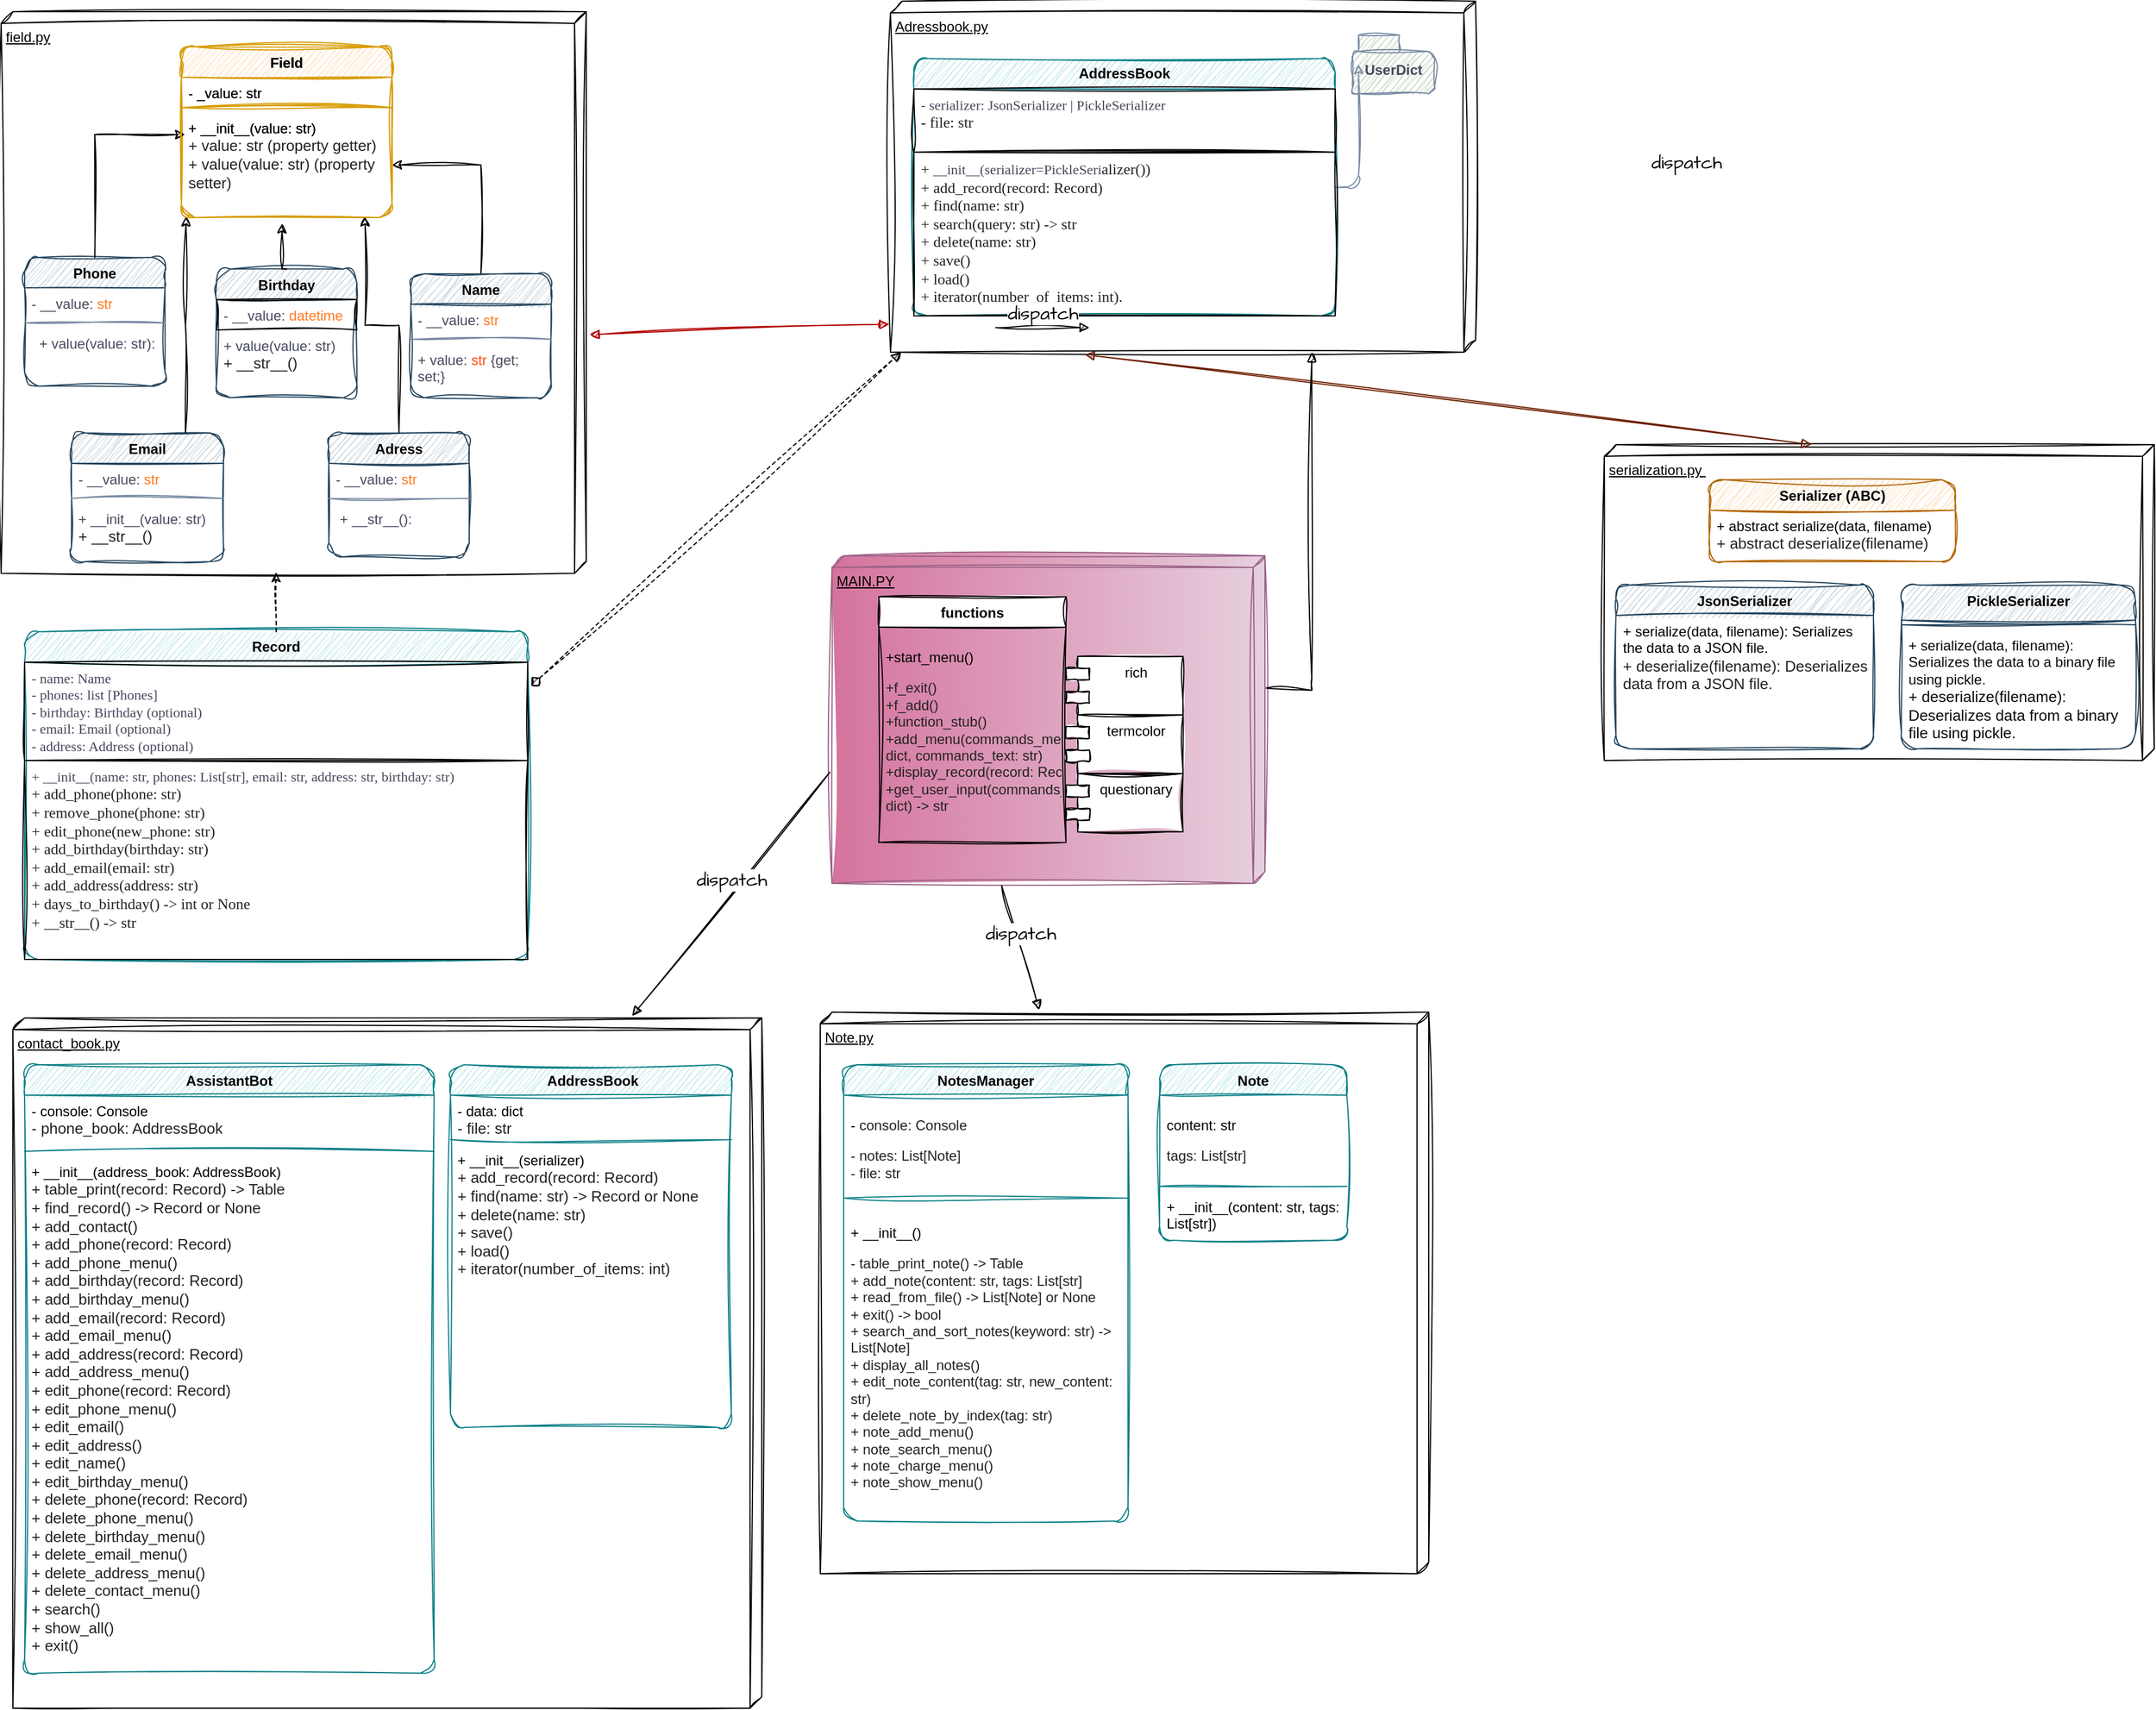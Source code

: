<mxfile version="22.1.18" type="github">
  <diagram name="ページ1" id="56sixpd-Q7-I2ywJQ_Ff">
    <mxGraphModel dx="1434" dy="1959" grid="1" gridSize="10" guides="1" tooltips="1" connect="1" arrows="1" fold="1" page="1" pageScale="1" pageWidth="827" pageHeight="1169" math="0" shadow="0">
      <root>
        <mxCell id="0" />
        <mxCell id="1" parent="0" />
        <mxCell id="CZ0X2uUKR-2sS1H53aNZ-123" value="Note.py" style="verticalAlign=top;align=left;spacingTop=8;spacingLeft=2;spacingRight=12;shape=cube;size=10;direction=south;fontStyle=4;html=1;whiteSpace=wrap;sketch=1;curveFitting=1;jiggle=2;" vertex="1" parent="1">
          <mxGeometry x="730" y="-305" width="520" height="480" as="geometry" />
        </mxCell>
        <mxCell id="CZ0X2uUKR-2sS1H53aNZ-106" value="contact_book.py" style="verticalAlign=top;align=left;spacingTop=8;spacingLeft=2;spacingRight=12;shape=cube;size=10;direction=south;fontStyle=4;html=1;whiteSpace=wrap;sketch=1;curveFitting=1;jiggle=2;" vertex="1" parent="1">
          <mxGeometry x="40" y="-300" width="640" height="590" as="geometry" />
        </mxCell>
        <mxCell id="CZ0X2uUKR-2sS1H53aNZ-79" value="serialization.py&amp;nbsp;" style="verticalAlign=top;align=left;spacingTop=8;spacingLeft=2;spacingRight=12;shape=cube;size=10;direction=south;fontStyle=4;html=1;whiteSpace=wrap;sketch=1;curveFitting=1;jiggle=2;" vertex="1" parent="1">
          <mxGeometry x="1400" y="-790" width="470" height="270" as="geometry" />
        </mxCell>
        <mxCell id="CZ0X2uUKR-2sS1H53aNZ-51" value="field.py" style="verticalAlign=top;align=left;spacingTop=8;spacingLeft=2;spacingRight=12;shape=cube;size=10;direction=south;fontStyle=4;html=1;whiteSpace=wrap;sketch=1;curveFitting=1;jiggle=2;" vertex="1" parent="1">
          <mxGeometry x="30" y="-1160" width="500" height="480" as="geometry" />
        </mxCell>
        <mxCell id="CZ0X2uUKR-2sS1H53aNZ-50" value="Adressbook.py" style="verticalAlign=top;align=left;spacingTop=8;spacingLeft=2;spacingRight=12;shape=cube;size=10;direction=south;fontStyle=4;html=1;whiteSpace=wrap;sketch=1;curveFitting=1;jiggle=2;" vertex="1" parent="1">
          <mxGeometry x="790" y="-1169" width="500" height="300" as="geometry" />
        </mxCell>
        <mxCell id="CZ0X2uUKR-2sS1H53aNZ-56" style="edgeStyle=orthogonalEdgeStyle;rounded=0;orthogonalLoop=1;jettySize=auto;html=1;entryX=1;entryY=0.5;entryDx=0;entryDy=0;sketch=1;curveFitting=1;jiggle=2;" edge="1" parent="1" source="fRxtUmQrO1Woh4yGc04h-2" target="CZ0X2uUKR-2sS1H53aNZ-25">
          <mxGeometry relative="1" as="geometry" />
        </mxCell>
        <mxCell id="fRxtUmQrO1Woh4yGc04h-2" value="Name" style="swimlane;fontStyle=1;align=center;verticalAlign=top;childLayout=stackLayout;horizontal=1;startSize=26;horizontalStack=0;resizeParent=1;resizeParentMax=0;resizeLast=0;collapsible=1;marginBottom=0;whiteSpace=wrap;html=1;labelBackgroundColor=none;fillColor=#bac8d3;strokeColor=#23445d;rounded=1;sketch=1;curveFitting=1;jiggle=2;" parent="1" vertex="1">
          <mxGeometry x="380" y="-936" width="120" height="106" as="geometry" />
        </mxCell>
        <mxCell id="fRxtUmQrO1Woh4yGc04h-3" value="- __value:&amp;nbsp;&lt;font style=&quot;border-color: var(--border-color);&quot; color=&quot;#ff7a21&quot;&gt;str&lt;/font&gt;" style="text;strokeColor=none;fillColor=none;align=left;verticalAlign=top;spacingLeft=4;spacingRight=4;overflow=hidden;rotatable=0;points=[[0,0.5],[1,0.5]];portConstraint=eastwest;whiteSpace=wrap;html=1;labelBackgroundColor=none;fontColor=#46495D;rounded=1;sketch=1;curveFitting=1;jiggle=2;" parent="fRxtUmQrO1Woh4yGc04h-2" vertex="1">
          <mxGeometry y="26" width="120" height="26" as="geometry" />
        </mxCell>
        <mxCell id="fRxtUmQrO1Woh4yGc04h-4" value="" style="line;strokeWidth=1;fillColor=none;align=left;verticalAlign=middle;spacingTop=-1;spacingLeft=3;spacingRight=3;rotatable=0;labelPosition=right;points=[];portConstraint=eastwest;strokeColor=#788AA3;labelBackgroundColor=none;fontColor=#46495D;rounded=1;sketch=1;curveFitting=1;jiggle=2;" parent="fRxtUmQrO1Woh4yGc04h-2" vertex="1">
          <mxGeometry y="52" width="120" height="8" as="geometry" />
        </mxCell>
        <mxCell id="fRxtUmQrO1Woh4yGc04h-5" value="+ value:&amp;nbsp;&lt;font style=&quot;border-color: var(--border-color);&quot; color=&quot;#ff4d0d&quot;&gt;str&lt;/font&gt;&amp;nbsp;{get; set;}" style="text;strokeColor=none;fillColor=none;align=left;verticalAlign=top;spacingLeft=4;spacingRight=4;overflow=hidden;rotatable=0;points=[[0,0.5],[1,0.5]];portConstraint=eastwest;whiteSpace=wrap;html=1;labelBackgroundColor=none;fontColor=#46495D;rounded=1;sketch=1;curveFitting=1;jiggle=2;" parent="fRxtUmQrO1Woh4yGc04h-2" vertex="1">
          <mxGeometry y="60" width="120" height="46" as="geometry" />
        </mxCell>
        <mxCell id="fRxtUmQrO1Woh4yGc04h-6" value="Adress" style="swimlane;fontStyle=1;align=center;verticalAlign=top;childLayout=stackLayout;horizontal=1;startSize=26;horizontalStack=0;resizeParent=1;resizeParentMax=0;resizeLast=0;collapsible=1;marginBottom=0;whiteSpace=wrap;html=1;labelBackgroundColor=none;fillColor=#bac8d3;strokeColor=#23445d;rounded=1;sketch=1;curveFitting=1;jiggle=2;" parent="1" vertex="1">
          <mxGeometry x="310" y="-800" width="120" height="106" as="geometry" />
        </mxCell>
        <mxCell id="fRxtUmQrO1Woh4yGc04h-7" value="- __value:&amp;nbsp;&lt;font style=&quot;border-color: var(--border-color);&quot; color=&quot;#ff7a21&quot;&gt;str&lt;/font&gt;" style="text;strokeColor=none;fillColor=none;align=left;verticalAlign=top;spacingLeft=4;spacingRight=4;overflow=hidden;rotatable=0;points=[[0,0.5],[1,0.5]];portConstraint=eastwest;whiteSpace=wrap;html=1;labelBackgroundColor=none;fontColor=#46495D;rounded=1;sketch=1;curveFitting=1;jiggle=2;" parent="fRxtUmQrO1Woh4yGc04h-6" vertex="1">
          <mxGeometry y="26" width="120" height="26" as="geometry" />
        </mxCell>
        <mxCell id="fRxtUmQrO1Woh4yGc04h-8" value="" style="line;strokeWidth=1;fillColor=none;align=left;verticalAlign=middle;spacingTop=-1;spacingLeft=3;spacingRight=3;rotatable=0;labelPosition=right;points=[];portConstraint=eastwest;strokeColor=#788AA3;labelBackgroundColor=none;fontColor=#46495D;rounded=1;sketch=1;curveFitting=1;jiggle=2;" parent="fRxtUmQrO1Woh4yGc04h-6" vertex="1">
          <mxGeometry y="52" width="120" height="8" as="geometry" />
        </mxCell>
        <mxCell id="fRxtUmQrO1Woh4yGc04h-9" value="&amp;nbsp;+ __str__():" style="text;strokeColor=none;fillColor=none;align=left;verticalAlign=top;spacingLeft=4;spacingRight=4;overflow=hidden;rotatable=0;points=[[0,0.5],[1,0.5]];portConstraint=eastwest;whiteSpace=wrap;html=1;labelBackgroundColor=none;fontColor=#46495D;rounded=1;sketch=1;curveFitting=1;jiggle=2;" parent="fRxtUmQrO1Woh4yGc04h-6" vertex="1">
          <mxGeometry y="60" width="120" height="46" as="geometry" />
        </mxCell>
        <mxCell id="fRxtUmQrO1Woh4yGc04h-11" value="Email" style="swimlane;fontStyle=1;align=center;verticalAlign=top;childLayout=stackLayout;horizontal=1;startSize=26;horizontalStack=0;resizeParent=1;resizeParentMax=0;resizeLast=0;collapsible=1;marginBottom=0;whiteSpace=wrap;html=1;labelBackgroundColor=none;fillColor=#bac8d3;strokeColor=#23445d;rounded=1;sketch=1;curveFitting=1;jiggle=2;" parent="1" vertex="1">
          <mxGeometry x="90" y="-800" width="130" height="110" as="geometry" />
        </mxCell>
        <mxCell id="fRxtUmQrO1Woh4yGc04h-12" value="- __value:&amp;nbsp;&lt;font style=&quot;border-color: var(--border-color);&quot; color=&quot;#ff7a21&quot;&gt;str&lt;/font&gt;" style="text;strokeColor=none;fillColor=none;align=left;verticalAlign=top;spacingLeft=4;spacingRight=4;overflow=hidden;rotatable=0;points=[[0,0.5],[1,0.5]];portConstraint=eastwest;whiteSpace=wrap;html=1;labelBackgroundColor=none;fontColor=#46495D;rounded=1;sketch=1;curveFitting=1;jiggle=2;" parent="fRxtUmQrO1Woh4yGc04h-11" vertex="1">
          <mxGeometry y="26" width="130" height="26" as="geometry" />
        </mxCell>
        <mxCell id="fRxtUmQrO1Woh4yGc04h-13" value="" style="line;strokeWidth=1;fillColor=none;align=left;verticalAlign=middle;spacingTop=-1;spacingLeft=3;spacingRight=3;rotatable=0;labelPosition=right;points=[];portConstraint=eastwest;strokeColor=#788AA3;labelBackgroundColor=none;fontColor=#46495D;rounded=1;sketch=1;curveFitting=1;jiggle=2;" parent="fRxtUmQrO1Woh4yGc04h-11" vertex="1">
          <mxGeometry y="52" width="130" height="8" as="geometry" />
        </mxCell>
        <mxCell id="fRxtUmQrO1Woh4yGc04h-14" value="+ __init__(value: str)&lt;br style=&quot;color: rgb(34, 34, 34); font-family: Arial, Helvetica, sans-serif; font-size: small;&quot;&gt;&lt;span style=&quot;color: rgb(34, 34, 34); font-family: Arial, Helvetica, sans-serif; font-size: small; background-color: rgb(255, 255, 255);&quot;&gt;+ __str__()&lt;/span&gt;" style="text;strokeColor=none;fillColor=none;align=left;verticalAlign=top;spacingLeft=4;spacingRight=4;overflow=hidden;rotatable=0;points=[[0,0.5],[1,0.5]];portConstraint=eastwest;whiteSpace=wrap;html=1;shadow=1;labelBackgroundColor=none;fontColor=#46495D;rounded=1;sketch=1;curveFitting=1;jiggle=2;" parent="fRxtUmQrO1Woh4yGc04h-11" vertex="1">
          <mxGeometry y="60" width="130" height="50" as="geometry" />
        </mxCell>
        <mxCell id="fRxtUmQrO1Woh4yGc04h-16" value="Phone" style="swimlane;fontStyle=1;align=center;verticalAlign=top;childLayout=stackLayout;horizontal=1;startSize=26;horizontalStack=0;resizeParent=1;resizeParentMax=0;resizeLast=0;collapsible=1;marginBottom=0;whiteSpace=wrap;html=1;labelBackgroundColor=none;fillColor=#bac8d3;strokeColor=#23445d;rounded=1;sketch=1;curveFitting=1;jiggle=2;" parent="1" vertex="1">
          <mxGeometry x="50" y="-950" width="120" height="110" as="geometry" />
        </mxCell>
        <mxCell id="fRxtUmQrO1Woh4yGc04h-17" value="- __value:&amp;nbsp;&lt;font style=&quot;border-color: var(--border-color);&quot; color=&quot;#ff7a21&quot;&gt;str&lt;/font&gt;" style="text;strokeColor=none;fillColor=none;align=left;verticalAlign=top;spacingLeft=4;spacingRight=4;overflow=hidden;rotatable=0;points=[[0,0.5],[1,0.5]];portConstraint=eastwest;whiteSpace=wrap;html=1;labelBackgroundColor=none;fontColor=#46495D;rounded=1;sketch=1;curveFitting=1;jiggle=2;" parent="fRxtUmQrO1Woh4yGc04h-16" vertex="1">
          <mxGeometry y="26" width="120" height="26" as="geometry" />
        </mxCell>
        <mxCell id="fRxtUmQrO1Woh4yGc04h-18" value="" style="line;strokeWidth=1;fillColor=none;align=left;verticalAlign=middle;spacingTop=-1;spacingLeft=3;spacingRight=3;rotatable=0;labelPosition=right;points=[];portConstraint=eastwest;strokeColor=#788AA3;labelBackgroundColor=none;fontColor=#46495D;rounded=1;sketch=1;curveFitting=1;jiggle=2;" parent="fRxtUmQrO1Woh4yGc04h-16" vertex="1">
          <mxGeometry y="52" width="120" height="8" as="geometry" />
        </mxCell>
        <mxCell id="fRxtUmQrO1Woh4yGc04h-19" value="&amp;nbsp; + value(value: str):" style="text;strokeColor=none;fillColor=none;align=left;verticalAlign=top;spacingLeft=4;spacingRight=4;overflow=hidden;rotatable=0;points=[[0,0.5],[1,0.5]];portConstraint=eastwest;whiteSpace=wrap;html=1;labelBackgroundColor=none;fontColor=#46495D;rounded=1;sketch=1;curveFitting=1;jiggle=2;" parent="fRxtUmQrO1Woh4yGc04h-16" vertex="1">
          <mxGeometry y="60" width="120" height="50" as="geometry" />
        </mxCell>
        <mxCell id="fRxtUmQrO1Woh4yGc04h-20" value="Birthday" style="swimlane;fontStyle=1;align=center;verticalAlign=top;childLayout=stackLayout;horizontal=1;startSize=26;horizontalStack=0;resizeParent=1;resizeParentMax=0;resizeLast=0;collapsible=1;marginBottom=0;whiteSpace=wrap;html=1;labelBackgroundColor=none;fillColor=#bac8d3;strokeColor=#23445d;rounded=1;sketch=1;curveFitting=1;jiggle=2;" parent="1" vertex="1">
          <mxGeometry x="214" y="-940" width="120" height="110" as="geometry" />
        </mxCell>
        <mxCell id="fRxtUmQrO1Woh4yGc04h-21" value="- __value: &lt;font color=&quot;#ff7a21&quot;&gt;datetime&lt;/font&gt;" style="text;strokeColor=default;fillColor=none;align=left;verticalAlign=top;spacingLeft=4;spacingRight=4;overflow=hidden;rotatable=0;points=[[0,0.5],[1,0.5]];portConstraint=eastwest;whiteSpace=wrap;html=1;labelBackgroundColor=none;fontColor=#46495D;rounded=0;sketch=1;curveFitting=1;jiggle=2;" parent="fRxtUmQrO1Woh4yGc04h-20" vertex="1">
          <mxGeometry y="26" width="120" height="26" as="geometry" />
        </mxCell>
        <mxCell id="fRxtUmQrO1Woh4yGc04h-22" value="+ value(value: str)&lt;div style=&quot;color: rgb(34, 34, 34); font-family: Arial, Helvetica, sans-serif; font-size: small;&quot;&gt;+ __str__()&lt;/div&gt;" style="text;strokeColor=none;fillColor=none;align=left;verticalAlign=top;spacingLeft=4;spacingRight=4;overflow=hidden;rotatable=0;points=[[0,0.5],[1,0.5]];portConstraint=eastwest;whiteSpace=wrap;html=1;labelBackgroundColor=none;fontColor=#46495D;rounded=1;sketch=1;curveFitting=1;jiggle=2;" parent="fRxtUmQrO1Woh4yGc04h-20" vertex="1">
          <mxGeometry y="52" width="120" height="58" as="geometry" />
        </mxCell>
        <mxCell id="fRxtUmQrO1Woh4yGc04h-30" value="Record" style="swimlane;fontStyle=1;childLayout=stackLayout;horizontal=1;startSize=26;fillColor=#b0e3e6;horizontalStack=0;resizeParent=1;resizeParentMax=0;resizeLast=0;collapsible=1;marginBottom=0;whiteSpace=wrap;html=1;rounded=1;strokeColor=#0e8088;sketch=1;curveFitting=1;jiggle=2;" parent="1" vertex="1">
          <mxGeometry x="50" y="-630" width="430" height="280" as="geometry">
            <mxRectangle x="280" y="-770" width="80" height="30" as="alternateBounds" />
          </mxGeometry>
        </mxCell>
        <mxCell id="fRxtUmQrO1Woh4yGc04h-31" value="&lt;font face=&quot;Times New Roman&quot;&gt;- name: Name&lt;br&gt;- phones: list [Phones]&lt;br&gt;-&amp;nbsp;birthday: Birthday (optional)&lt;br&gt;-&amp;nbsp;email: Email (optional)&lt;br&gt;-&amp;nbsp;address: Address (optional)&lt;/font&gt;" style="text;strokeColor=default;fillColor=none;align=left;verticalAlign=top;spacingLeft=4;spacingRight=4;overflow=hidden;rotatable=0;points=[[0,0.5],[1,0.5]];portConstraint=eastwest;whiteSpace=wrap;html=1;fontColor=#46495D;sketch=1;curveFitting=1;jiggle=2;" parent="fRxtUmQrO1Woh4yGc04h-30" vertex="1">
          <mxGeometry y="26" width="430" height="84" as="geometry" />
        </mxCell>
        <mxCell id="fRxtUmQrO1Woh4yGc04h-32" value="&lt;div&gt;&lt;font face=&quot;Times New Roman&quot;&gt;+ __init__(name: str, phones: List[str], email: str, address: str, birthday: str)&lt;br style=&quot;color: rgb(34, 34, 34); font-size: small; background-color: rgb(255, 255, 255);&quot;&gt;&lt;span style=&quot;color: rgb(34, 34, 34); font-size: small; background-color: rgb(255, 255, 255);&quot;&gt;+ add_phone(phone: str)&lt;/span&gt;&lt;br style=&quot;color: rgb(34, 34, 34); font-size: small; background-color: rgb(255, 255, 255);&quot;&gt;&lt;span style=&quot;color: rgb(34, 34, 34); font-size: small; background-color: rgb(255, 255, 255);&quot;&gt;+ remove_phone(phone: str)&lt;/span&gt;&lt;br style=&quot;color: rgb(34, 34, 34); font-size: small; background-color: rgb(255, 255, 255);&quot;&gt;&lt;span style=&quot;color: rgb(34, 34, 34); font-size: small; background-color: rgb(255, 255, 255);&quot;&gt;+ edit_phone(new_phone: str)&lt;/span&gt;&lt;br style=&quot;color: rgb(34, 34, 34); font-size: small; background-color: rgb(255, 255, 255);&quot;&gt;&lt;span style=&quot;color: rgb(34, 34, 34); font-size: small; background-color: rgb(255, 255, 255);&quot;&gt;+ add_birthday(birthday: str)&lt;/span&gt;&lt;br style=&quot;color: rgb(34, 34, 34); font-size: small; background-color: rgb(255, 255, 255);&quot;&gt;&lt;span style=&quot;color: rgb(34, 34, 34); font-size: small; background-color: rgb(255, 255, 255);&quot;&gt;+ add_email(email: str)&lt;/span&gt;&lt;br style=&quot;color: rgb(34, 34, 34); font-size: small; background-color: rgb(255, 255, 255);&quot;&gt;&lt;span style=&quot;color: rgb(34, 34, 34); font-size: small; background-color: rgb(255, 255, 255);&quot;&gt;+ add_address(address: str)&lt;/span&gt;&lt;br style=&quot;color: rgb(34, 34, 34); font-size: small; background-color: rgb(255, 255, 255);&quot;&gt;&lt;span style=&quot;color: rgb(34, 34, 34); font-size: small; background-color: rgb(255, 255, 255);&quot;&gt;+ days_to_birthday() -&amp;gt; int or None&lt;/span&gt;&lt;br style=&quot;color: rgb(34, 34, 34); font-size: small; background-color: rgb(255, 255, 255);&quot;&gt;&lt;span style=&quot;color: rgb(34, 34, 34); font-size: small; background-color: rgb(255, 255, 255);&quot;&gt;+ __str__() -&amp;gt; str&lt;/span&gt;&lt;br&gt;&lt;/font&gt;&lt;/div&gt;&lt;div&gt;&lt;br&gt;&lt;/div&gt;" style="text;strokeColor=default;fillColor=none;align=left;verticalAlign=top;spacingLeft=4;spacingRight=4;overflow=hidden;rotatable=0;points=[[0,0.5],[1,0.5]];portConstraint=eastwest;whiteSpace=wrap;html=1;fontColor=#46495D;sketch=1;curveFitting=1;jiggle=2;" parent="fRxtUmQrO1Woh4yGc04h-30" vertex="1">
          <mxGeometry y="110" width="430" height="170" as="geometry" />
        </mxCell>
        <mxCell id="fRxtUmQrO1Woh4yGc04h-38" style="edgeStyle=orthogonalEdgeStyle;rounded=1;orthogonalLoop=1;jettySize=auto;html=1;strokeColor=#788AA3;fontColor=#46495D;fillColor=#B2C9AB;sketch=1;curveFitting=1;jiggle=2;" parent="1" source="fRxtUmQrO1Woh4yGc04h-39" target="fRxtUmQrO1Woh4yGc04h-42" edge="1">
          <mxGeometry relative="1" as="geometry" />
        </mxCell>
        <mxCell id="fRxtUmQrO1Woh4yGc04h-39" value="AddressBook" style="swimlane;fontStyle=1;childLayout=stackLayout;horizontal=1;startSize=26;fillColor=#b0e3e6;horizontalStack=0;resizeParent=1;resizeParentMax=0;resizeLast=0;collapsible=1;marginBottom=0;whiteSpace=wrap;html=1;rounded=1;strokeColor=#0e8088;sketch=1;curveFitting=1;jiggle=2;" parent="1" vertex="1">
          <mxGeometry x="810" y="-1120" width="360" height="220" as="geometry" />
        </mxCell>
        <mxCell id="fRxtUmQrO1Woh4yGc04h-40" value="&lt;font face=&quot;Times New Roman&quot;&gt;- serializer: JsonSerializer | PickleSerializer&lt;br style=&quot;color: rgb(34, 34, 34); font-size: small; background-color: rgb(255, 255, 255);&quot;&gt;&lt;span style=&quot;color: rgb(34, 34, 34); font-size: small; background-color: rgb(255, 255, 255);&quot;&gt;- file: str&lt;/span&gt;&lt;/font&gt;" style="text;strokeColor=default;fillColor=none;align=left;verticalAlign=top;spacingLeft=4;spacingRight=4;overflow=hidden;rotatable=0;points=[[0,0.5],[1,0.5]];portConstraint=eastwest;whiteSpace=wrap;html=1;fontColor=#46495D;sketch=1;curveFitting=1;jiggle=2;" parent="fRxtUmQrO1Woh4yGc04h-39" vertex="1">
          <mxGeometry y="26" width="360" height="54" as="geometry" />
        </mxCell>
        <mxCell id="fRxtUmQrO1Woh4yGc04h-41" value="&lt;font face=&quot;Times New Roman&quot;&gt;&lt;span style=&quot;color: rgb(34, 34, 34); font-size: small; background-color: rgb(255, 255, 255);&quot;&gt;+&lt;/span&gt;&amp;nbsp;__init__(serializer=PickleSeri&lt;wbr style=&quot;color: rgb(34, 34, 34); font-size: small;&quot;&gt;&lt;span style=&quot;color: rgb(34, 34, 34); font-size: small; background-color: rgb(255, 255, 255);&quot;&gt;alizer())&lt;/span&gt;&lt;br style=&quot;color: rgb(34, 34, 34); font-size: small;&quot;&gt;&lt;span style=&quot;color: rgb(34, 34, 34); font-size: small; background-color: rgb(255, 255, 255);&quot;&gt;+ add_record(record: Record)&lt;/span&gt;&lt;br style=&quot;color: rgb(34, 34, 34); font-size: small;&quot;&gt;&lt;span style=&quot;color: rgb(34, 34, 34); font-size: small; background-color: rgb(255, 255, 255);&quot;&gt;+ find(name: str)&lt;/span&gt;&lt;br style=&quot;color: rgb(34, 34, 34); font-size: small;&quot;&gt;&lt;span style=&quot;color: rgb(34, 34, 34); font-size: small; background-color: rgb(255, 255, 255);&quot;&gt;+ search(query: str) -&amp;gt; str&lt;/span&gt;&lt;br style=&quot;color: rgb(34, 34, 34); font-size: small;&quot;&gt;&lt;span style=&quot;color: rgb(34, 34, 34); font-size: small; background-color: rgb(255, 255, 255);&quot;&gt;+ delete(name: str)&lt;/span&gt;&lt;br style=&quot;color: rgb(34, 34, 34); font-size: small;&quot;&gt;&lt;span style=&quot;color: rgb(34, 34, 34); font-size: small; background-color: rgb(255, 255, 255);&quot;&gt;+ save()&lt;/span&gt;&lt;br style=&quot;color: rgb(34, 34, 34); font-size: small;&quot;&gt;&lt;span style=&quot;color: rgb(34, 34, 34); font-size: small; background-color: rgb(255, 255, 255);&quot;&gt;+ load()&lt;/span&gt;&lt;br style=&quot;color: rgb(34, 34, 34); font-size: small;&quot;&gt;&lt;span style=&quot;color: rgb(34, 34, 34); font-size: small; background-color: rgb(255, 255, 255);&quot;&gt;+ iterator(number_of_items: int)&lt;/span&gt;&lt;span style=&quot;color: rgb(34, 34, 34); font-size: small; background-color: rgb(255, 255, 255);&quot;&gt;.&lt;/span&gt;&lt;/font&gt;" style="text;strokeColor=default;fillColor=none;align=left;verticalAlign=top;spacingLeft=4;spacingRight=4;overflow=hidden;rotatable=0;points=[[0,0.5],[1,0.5]];portConstraint=eastwest;whiteSpace=wrap;html=1;fontColor=#46495D;sketch=1;curveFitting=1;jiggle=2;" parent="fRxtUmQrO1Woh4yGc04h-39" vertex="1">
          <mxGeometry y="80" width="360" height="140" as="geometry" />
        </mxCell>
        <mxCell id="fRxtUmQrO1Woh4yGc04h-42" value="UserDict" style="shape=folder;fontStyle=1;spacingTop=10;tabWidth=40;tabHeight=14;tabPosition=left;html=1;whiteSpace=wrap;rounded=1;strokeColor=#788AA3;fontColor=#46495D;fillColor=#B2C9AB;sketch=1;curveFitting=1;jiggle=2;" parent="1" vertex="1">
          <mxGeometry x="1185" y="-1140" width="70" height="50" as="geometry" />
        </mxCell>
        <mxCell id="CZ0X2uUKR-2sS1H53aNZ-22" value="Field" style="swimlane;fontStyle=1;align=center;verticalAlign=top;childLayout=stackLayout;horizontal=1;startSize=26;horizontalStack=0;resizeParent=1;resizeParentMax=0;resizeLast=0;collapsible=1;marginBottom=0;whiteSpace=wrap;html=1;rounded=1;fillColor=#ffe6cc;strokeColor=#d79b00;sketch=1;curveFitting=1;jiggle=2;" vertex="1" parent="1">
          <mxGeometry x="184" y="-1130" width="180" height="146" as="geometry" />
        </mxCell>
        <mxCell id="CZ0X2uUKR-2sS1H53aNZ-23" value="- _value: str" style="text;strokeColor=none;fillColor=none;align=left;verticalAlign=top;spacingLeft=4;spacingRight=4;overflow=hidden;rotatable=0;points=[[0,0.5],[1,0.5]];portConstraint=eastwest;whiteSpace=wrap;html=1;sketch=1;curveFitting=1;jiggle=2;" vertex="1" parent="CZ0X2uUKR-2sS1H53aNZ-22">
          <mxGeometry y="26" width="180" height="22" as="geometry" />
        </mxCell>
        <mxCell id="CZ0X2uUKR-2sS1H53aNZ-24" value="" style="line;strokeWidth=1;fillColor=none;align=left;verticalAlign=middle;spacingTop=-1;spacingLeft=3;spacingRight=3;rotatable=0;labelPosition=right;points=[];portConstraint=eastwest;strokeColor=inherit;sketch=1;curveFitting=1;jiggle=2;" vertex="1" parent="CZ0X2uUKR-2sS1H53aNZ-22">
          <mxGeometry y="48" width="180" height="8" as="geometry" />
        </mxCell>
        <mxCell id="CZ0X2uUKR-2sS1H53aNZ-25" value="+ __init__(value: str)&lt;br style=&quot;color: rgb(34, 34, 34); font-family: Arial, Helvetica, sans-serif; font-size: small; background-color: rgb(255, 255, 255);&quot;&gt;&lt;span style=&quot;color: rgb(34, 34, 34); font-family: Arial, Helvetica, sans-serif; font-size: small; background-color: rgb(255, 255, 255);&quot;&gt;+ value: str (property getter)&lt;/span&gt;&lt;br style=&quot;color: rgb(34, 34, 34); font-family: Arial, Helvetica, sans-serif; font-size: small; background-color: rgb(255, 255, 255);&quot;&gt;&lt;span style=&quot;color: rgb(34, 34, 34); font-family: Arial, Helvetica, sans-serif; font-size: small; background-color: rgb(255, 255, 255);&quot;&gt;+ value(value: str) (property setter)&lt;/span&gt;" style="text;strokeColor=none;fillColor=none;align=left;verticalAlign=top;spacingLeft=4;spacingRight=4;overflow=hidden;rotatable=0;points=[[0,0.5],[1,0.5]];portConstraint=eastwest;whiteSpace=wrap;html=1;sketch=1;curveFitting=1;jiggle=2;" vertex="1" parent="CZ0X2uUKR-2sS1H53aNZ-22">
          <mxGeometry y="56" width="180" height="90" as="geometry" />
        </mxCell>
        <mxCell id="CZ0X2uUKR-2sS1H53aNZ-54" style="edgeStyle=orthogonalEdgeStyle;rounded=0;orthogonalLoop=1;jettySize=auto;html=1;exitX=0.5;exitY=0;exitDx=0;exitDy=0;entryX=0.017;entryY=0.211;entryDx=0;entryDy=0;entryPerimeter=0;sketch=1;curveFitting=1;jiggle=2;" edge="1" parent="1" source="fRxtUmQrO1Woh4yGc04h-16" target="CZ0X2uUKR-2sS1H53aNZ-25">
          <mxGeometry relative="1" as="geometry" />
        </mxCell>
        <mxCell id="CZ0X2uUKR-2sS1H53aNZ-55" style="edgeStyle=orthogonalEdgeStyle;rounded=0;orthogonalLoop=1;jettySize=auto;html=1;exitX=0.5;exitY=0;exitDx=0;exitDy=0;entryX=0.478;entryY=1.056;entryDx=0;entryDy=0;entryPerimeter=0;sketch=1;curveFitting=1;jiggle=2;" edge="1" parent="1" source="fRxtUmQrO1Woh4yGc04h-20" target="CZ0X2uUKR-2sS1H53aNZ-25">
          <mxGeometry relative="1" as="geometry" />
        </mxCell>
        <mxCell id="CZ0X2uUKR-2sS1H53aNZ-57" style="edgeStyle=orthogonalEdgeStyle;rounded=0;orthogonalLoop=1;jettySize=auto;html=1;entryX=0.872;entryY=0.989;entryDx=0;entryDy=0;entryPerimeter=0;sketch=1;curveFitting=1;jiggle=2;" edge="1" parent="1" source="fRxtUmQrO1Woh4yGc04h-6" target="CZ0X2uUKR-2sS1H53aNZ-25">
          <mxGeometry relative="1" as="geometry" />
        </mxCell>
        <mxCell id="CZ0X2uUKR-2sS1H53aNZ-59" style="edgeStyle=orthogonalEdgeStyle;rounded=0;orthogonalLoop=1;jettySize=auto;html=1;exitX=0.75;exitY=0;exitDx=0;exitDy=0;entryX=0.022;entryY=0.989;entryDx=0;entryDy=0;entryPerimeter=0;sketch=1;curveFitting=1;jiggle=2;" edge="1" parent="1" source="fRxtUmQrO1Woh4yGc04h-11" target="CZ0X2uUKR-2sS1H53aNZ-25">
          <mxGeometry relative="1" as="geometry" />
        </mxCell>
        <mxCell id="CZ0X2uUKR-2sS1H53aNZ-62" value="" style="endArrow=block;startArrow=block;endFill=1;startFill=1;html=1;rounded=0;entryX=0.92;entryY=1.002;entryDx=0;entryDy=0;entryPerimeter=0;exitX=0.575;exitY=-0.006;exitDx=0;exitDy=0;exitPerimeter=0;fillColor=#e51400;strokeColor=#B20000;sketch=1;curveFitting=1;jiggle=2;" edge="1" parent="1" source="CZ0X2uUKR-2sS1H53aNZ-51" target="CZ0X2uUKR-2sS1H53aNZ-50">
          <mxGeometry width="160" relative="1" as="geometry">
            <mxPoint x="520" y="-870" as="sourcePoint" />
            <mxPoint x="680" y="-870" as="targetPoint" />
            <Array as="points" />
          </mxGeometry>
        </mxCell>
        <mxCell id="CZ0X2uUKR-2sS1H53aNZ-63" value="Serializer (ABC)" style="swimlane;fontStyle=1;align=center;verticalAlign=top;childLayout=stackLayout;horizontal=1;startSize=26;horizontalStack=0;resizeParent=1;resizeParentMax=0;resizeLast=0;collapsible=1;marginBottom=0;whiteSpace=wrap;html=1;fillColor=#fad7ac;strokeColor=#b46504;rounded=1;sketch=1;curveFitting=1;jiggle=2;" vertex="1" parent="1">
          <mxGeometry x="1490" y="-760" width="210" height="70" as="geometry" />
        </mxCell>
        <mxCell id="CZ0X2uUKR-2sS1H53aNZ-64" value="+ abstract serialize(data, filename)&lt;br style=&quot;color: rgb(34, 34, 34); font-family: Arial, Helvetica, sans-serif; font-size: small; background-color: rgb(255, 255, 255);&quot;&gt;&lt;span style=&quot;color: rgb(34, 34, 34); font-family: Arial, Helvetica, sans-serif; font-size: small; background-color: rgb(255, 255, 255);&quot;&gt;+ abstract deserialize(filename)&lt;/span&gt;" style="text;strokeColor=none;fillColor=none;align=left;verticalAlign=top;spacingLeft=4;spacingRight=4;overflow=hidden;rotatable=0;points=[[0,0.5],[1,0.5]];portConstraint=eastwest;whiteSpace=wrap;html=1;sketch=1;curveFitting=1;jiggle=2;" vertex="1" parent="CZ0X2uUKR-2sS1H53aNZ-63">
          <mxGeometry y="26" width="210" height="44" as="geometry" />
        </mxCell>
        <mxCell id="CZ0X2uUKR-2sS1H53aNZ-67" value="Field" style="swimlane;fontStyle=1;align=center;verticalAlign=top;childLayout=stackLayout;horizontal=1;startSize=26;horizontalStack=0;resizeParent=1;resizeParentMax=0;resizeLast=0;collapsible=1;marginBottom=0;whiteSpace=wrap;html=1;rounded=1;fillColor=#ffe6cc;strokeColor=#d79b00;sketch=1;curveFitting=1;jiggle=2;" vertex="1" parent="1">
          <mxGeometry x="184" y="-1130" width="180" height="146" as="geometry" />
        </mxCell>
        <mxCell id="CZ0X2uUKR-2sS1H53aNZ-68" value="- _value: str" style="text;strokeColor=none;fillColor=none;align=left;verticalAlign=top;spacingLeft=4;spacingRight=4;overflow=hidden;rotatable=0;points=[[0,0.5],[1,0.5]];portConstraint=eastwest;whiteSpace=wrap;html=1;sketch=1;curveFitting=1;jiggle=2;" vertex="1" parent="CZ0X2uUKR-2sS1H53aNZ-67">
          <mxGeometry y="26" width="180" height="22" as="geometry" />
        </mxCell>
        <mxCell id="CZ0X2uUKR-2sS1H53aNZ-69" value="" style="line;strokeWidth=1;fillColor=none;align=left;verticalAlign=middle;spacingTop=-1;spacingLeft=3;spacingRight=3;rotatable=0;labelPosition=right;points=[];portConstraint=eastwest;strokeColor=inherit;sketch=1;curveFitting=1;jiggle=2;" vertex="1" parent="CZ0X2uUKR-2sS1H53aNZ-67">
          <mxGeometry y="48" width="180" height="8" as="geometry" />
        </mxCell>
        <mxCell id="CZ0X2uUKR-2sS1H53aNZ-70" value="+ __init__(value: str)&lt;br style=&quot;color: rgb(34, 34, 34); font-family: Arial, Helvetica, sans-serif; font-size: small; background-color: rgb(255, 255, 255);&quot;&gt;&lt;span style=&quot;color: rgb(34, 34, 34); font-family: Arial, Helvetica, sans-serif; font-size: small; background-color: rgb(255, 255, 255);&quot;&gt;+ value: str (property getter)&lt;/span&gt;&lt;br style=&quot;color: rgb(34, 34, 34); font-family: Arial, Helvetica, sans-serif; font-size: small; background-color: rgb(255, 255, 255);&quot;&gt;&lt;span style=&quot;color: rgb(34, 34, 34); font-family: Arial, Helvetica, sans-serif; font-size: small; background-color: rgb(255, 255, 255);&quot;&gt;+ value(value: str) (property setter)&lt;/span&gt;" style="text;strokeColor=none;fillColor=none;align=left;verticalAlign=top;spacingLeft=4;spacingRight=4;overflow=hidden;rotatable=0;points=[[0,0.5],[1,0.5]];portConstraint=eastwest;whiteSpace=wrap;html=1;sketch=1;curveFitting=1;jiggle=2;" vertex="1" parent="CZ0X2uUKR-2sS1H53aNZ-67">
          <mxGeometry y="56" width="180" height="90" as="geometry" />
        </mxCell>
        <mxCell id="CZ0X2uUKR-2sS1H53aNZ-71" value="JsonSerializer" style="swimlane;fontStyle=1;align=center;verticalAlign=top;childLayout=stackLayout;horizontal=1;startSize=26;horizontalStack=0;resizeParent=1;resizeParentMax=0;resizeLast=0;collapsible=1;marginBottom=0;whiteSpace=wrap;html=1;fillColor=#bac8d3;strokeColor=#23445d;rounded=1;sketch=1;curveFitting=1;jiggle=2;" vertex="1" parent="1">
          <mxGeometry x="1410" y="-670" width="220" height="140" as="geometry" />
        </mxCell>
        <mxCell id="CZ0X2uUKR-2sS1H53aNZ-72" value="+ serialize(data, filename): Serializes the data to a JSON file.&lt;br style=&quot;color: rgb(34, 34, 34); font-family: Arial, Helvetica, sans-serif; font-size: small; background-color: rgb(255, 255, 255);&quot;&gt;&lt;span style=&quot;color: rgb(34, 34, 34); font-family: Arial, Helvetica, sans-serif; font-size: small; background-color: rgb(255, 255, 255);&quot;&gt;+ deserialize(filename): Deserializes data from a JSON file.&lt;/span&gt;" style="text;strokeColor=none;fillColor=none;align=left;verticalAlign=top;spacingLeft=4;spacingRight=4;overflow=hidden;rotatable=0;points=[[0,0.5],[1,0.5]];portConstraint=eastwest;whiteSpace=wrap;html=1;sketch=1;curveFitting=1;jiggle=2;" vertex="1" parent="CZ0X2uUKR-2sS1H53aNZ-71">
          <mxGeometry y="26" width="220" height="114" as="geometry" />
        </mxCell>
        <mxCell id="CZ0X2uUKR-2sS1H53aNZ-75" value="PickleSerializer" style="swimlane;fontStyle=1;align=center;verticalAlign=top;childLayout=stackLayout;horizontal=1;startSize=30;horizontalStack=0;resizeParent=1;resizeParentMax=0;resizeLast=0;collapsible=1;marginBottom=0;whiteSpace=wrap;html=1;fillColor=#bac8d3;strokeColor=#23445d;rounded=1;sketch=1;curveFitting=1;jiggle=2;" vertex="1" parent="1">
          <mxGeometry x="1654" y="-670" width="200" height="140" as="geometry" />
        </mxCell>
        <mxCell id="CZ0X2uUKR-2sS1H53aNZ-77" value="" style="line;strokeWidth=1;fillColor=none;align=left;verticalAlign=middle;spacingTop=-1;spacingLeft=3;spacingRight=3;rotatable=0;labelPosition=right;points=[];portConstraint=eastwest;strokeColor=inherit;sketch=1;curveFitting=1;jiggle=2;" vertex="1" parent="CZ0X2uUKR-2sS1H53aNZ-75">
          <mxGeometry y="30" width="200" height="8" as="geometry" />
        </mxCell>
        <mxCell id="CZ0X2uUKR-2sS1H53aNZ-78" value="+ serialize(data, filename): Serializes the data to a binary file using pickle.&lt;br style=&quot;font-family: Arial, Helvetica, sans-serif; font-size: small; background-color: rgb(255, 255, 255);&quot;&gt;&lt;span style=&quot;font-family: Arial, Helvetica, sans-serif; font-size: small; background-color: rgb(255, 255, 255);&quot;&gt;+ deserialize(filename): Deserializes data from a binary file using pickle.&lt;/span&gt;" style="text;strokeColor=none;fillColor=none;align=left;verticalAlign=top;spacingLeft=4;spacingRight=4;overflow=hidden;rotatable=0;points=[[0,0.5],[1,0.5]];portConstraint=eastwest;whiteSpace=wrap;html=1;fontColor=#0A0A0A;sketch=1;curveFitting=1;jiggle=2;" vertex="1" parent="CZ0X2uUKR-2sS1H53aNZ-75">
          <mxGeometry y="38" width="200" height="102" as="geometry" />
        </mxCell>
        <mxCell id="CZ0X2uUKR-2sS1H53aNZ-83" value="" style="endArrow=block;startArrow=block;endFill=1;startFill=1;html=1;rounded=0;entryX=0;entryY=0.623;entryDx=0;entryDy=0;entryPerimeter=0;exitX=1.007;exitY=0.668;exitDx=0;exitDy=0;exitPerimeter=0;fillColor=#a0522d;strokeColor=#6D1F00;sketch=1;curveFitting=1;jiggle=2;" edge="1" parent="1" source="CZ0X2uUKR-2sS1H53aNZ-50" target="CZ0X2uUKR-2sS1H53aNZ-79">
          <mxGeometry width="160" relative="1" as="geometry">
            <mxPoint x="520" y="-770" as="sourcePoint" />
            <mxPoint x="680" y="-770" as="targetPoint" />
          </mxGeometry>
        </mxCell>
        <mxCell id="CZ0X2uUKR-2sS1H53aNZ-85" style="edgeStyle=orthogonalEdgeStyle;rounded=0;orthogonalLoop=1;jettySize=auto;html=1;exitX=0.5;exitY=0;exitDx=0;exitDy=0;entryX=0.998;entryY=0.53;entryDx=0;entryDy=0;entryPerimeter=0;dashed=1;sketch=1;curveFitting=1;jiggle=2;" edge="1" parent="1" source="fRxtUmQrO1Woh4yGc04h-30" target="CZ0X2uUKR-2sS1H53aNZ-51">
          <mxGeometry relative="1" as="geometry" />
        </mxCell>
        <mxCell id="CZ0X2uUKR-2sS1H53aNZ-87" value="" style="html=1;verticalAlign=bottom;startArrow=diamond;startFill=1;endArrow=block;startSize=8;curved=0;rounded=0;exitX=1.007;exitY=0.238;exitDx=0;exitDy=0;exitPerimeter=0;entryX=1;entryY=0.982;entryDx=0;entryDy=0;entryPerimeter=0;dashed=1;sketch=1;curveFitting=1;jiggle=2;" edge="1" parent="1" source="fRxtUmQrO1Woh4yGc04h-31" target="CZ0X2uUKR-2sS1H53aNZ-50">
          <mxGeometry x="0.001" width="60" relative="1" as="geometry">
            <mxPoint x="570" y="-670" as="sourcePoint" />
            <mxPoint x="630" y="-670" as="targetPoint" />
            <mxPoint as="offset" />
          </mxGeometry>
        </mxCell>
        <mxCell id="CZ0X2uUKR-2sS1H53aNZ-97" value="AssistantBot" style="swimlane;fontStyle=1;align=center;verticalAlign=top;childLayout=stackLayout;horizontal=1;startSize=26;horizontalStack=0;resizeParent=1;resizeParentMax=0;resizeLast=0;collapsible=1;marginBottom=0;whiteSpace=wrap;html=1;fillColor=#b0e3e6;strokeColor=#0e8088;rounded=1;sketch=1;curveFitting=1;jiggle=2;" vertex="1" parent="1">
          <mxGeometry x="50" y="-260" width="350" height="520" as="geometry" />
        </mxCell>
        <mxCell id="CZ0X2uUKR-2sS1H53aNZ-98" value="- console: Console&lt;br style=&quot;color: rgb(34, 34, 34); font-family: Arial, Helvetica, sans-serif; font-size: small; background-color: rgb(255, 255, 255);&quot;&gt;&lt;span style=&quot;color: rgb(34, 34, 34); font-family: Arial, Helvetica, sans-serif; font-size: small; background-color: rgb(255, 255, 255);&quot;&gt;- phone_book: AddressBook&lt;/span&gt;" style="text;strokeColor=none;fillColor=none;align=left;verticalAlign=top;spacingLeft=4;spacingRight=4;overflow=hidden;rotatable=0;points=[[0,0.5],[1,0.5]];portConstraint=eastwest;whiteSpace=wrap;html=1;sketch=1;curveFitting=1;jiggle=2;" vertex="1" parent="CZ0X2uUKR-2sS1H53aNZ-97">
          <mxGeometry y="26" width="350" height="44" as="geometry" />
        </mxCell>
        <mxCell id="CZ0X2uUKR-2sS1H53aNZ-99" value="" style="line;strokeWidth=1;fillColor=none;align=left;verticalAlign=middle;spacingTop=-1;spacingLeft=3;spacingRight=3;rotatable=0;labelPosition=right;points=[];portConstraint=eastwest;strokeColor=inherit;sketch=1;curveFitting=1;jiggle=2;" vertex="1" parent="CZ0X2uUKR-2sS1H53aNZ-97">
          <mxGeometry y="70" width="350" height="8" as="geometry" />
        </mxCell>
        <mxCell id="CZ0X2uUKR-2sS1H53aNZ-100" value="+ __init__(address_book: AddressBook)&lt;br style=&quot;color: rgb(34, 34, 34); font-family: Arial, Helvetica, sans-serif; font-size: small; background-color: rgb(255, 255, 255);&quot;&gt;&lt;span style=&quot;color: rgb(34, 34, 34); font-family: Arial, Helvetica, sans-serif; font-size: small; background-color: rgb(255, 255, 255);&quot;&gt;+ table_print(record: Record) -&amp;gt; Table&lt;/span&gt;&lt;br style=&quot;color: rgb(34, 34, 34); font-family: Arial, Helvetica, sans-serif; font-size: small; background-color: rgb(255, 255, 255);&quot;&gt;&lt;span style=&quot;color: rgb(34, 34, 34); font-family: Arial, Helvetica, sans-serif; font-size: small; background-color: rgb(255, 255, 255);&quot;&gt;+ find_record() -&amp;gt; Record or None&lt;/span&gt;&lt;br style=&quot;color: rgb(34, 34, 34); font-family: Arial, Helvetica, sans-serif; font-size: small; background-color: rgb(255, 255, 255);&quot;&gt;&lt;span style=&quot;color: rgb(34, 34, 34); font-family: Arial, Helvetica, sans-serif; font-size: small; background-color: rgb(255, 255, 255);&quot;&gt;+ add_contact()&lt;/span&gt;&lt;br style=&quot;color: rgb(34, 34, 34); font-family: Arial, Helvetica, sans-serif; font-size: small; background-color: rgb(255, 255, 255);&quot;&gt;&lt;span style=&quot;color: rgb(34, 34, 34); font-family: Arial, Helvetica, sans-serif; font-size: small; background-color: rgb(255, 255, 255);&quot;&gt;+ add_phone(record: Record)&lt;/span&gt;&lt;br style=&quot;color: rgb(34, 34, 34); font-family: Arial, Helvetica, sans-serif; font-size: small; background-color: rgb(255, 255, 255);&quot;&gt;&lt;span style=&quot;color: rgb(34, 34, 34); font-family: Arial, Helvetica, sans-serif; font-size: small; background-color: rgb(255, 255, 255);&quot;&gt;+ add_phone_menu()&lt;/span&gt;&lt;br style=&quot;color: rgb(34, 34, 34); font-family: Arial, Helvetica, sans-serif; font-size: small; background-color: rgb(255, 255, 255);&quot;&gt;&lt;span style=&quot;color: rgb(34, 34, 34); font-family: Arial, Helvetica, sans-serif; font-size: small; background-color: rgb(255, 255, 255);&quot;&gt;+ add_birthday(record: Record)&lt;/span&gt;&lt;br style=&quot;color: rgb(34, 34, 34); font-family: Arial, Helvetica, sans-serif; font-size: small; background-color: rgb(255, 255, 255);&quot;&gt;&lt;span style=&quot;color: rgb(34, 34, 34); font-family: Arial, Helvetica, sans-serif; font-size: small; background-color: rgb(255, 255, 255);&quot;&gt;+ add_birthday_menu()&lt;/span&gt;&lt;br style=&quot;color: rgb(34, 34, 34); font-family: Arial, Helvetica, sans-serif; font-size: small; background-color: rgb(255, 255, 255);&quot;&gt;&lt;span style=&quot;color: rgb(34, 34, 34); font-family: Arial, Helvetica, sans-serif; font-size: small; background-color: rgb(255, 255, 255);&quot;&gt;+ add_email(record: Record)&lt;/span&gt;&lt;br style=&quot;color: rgb(34, 34, 34); font-family: Arial, Helvetica, sans-serif; font-size: small; background-color: rgb(255, 255, 255);&quot;&gt;&lt;span style=&quot;color: rgb(34, 34, 34); font-family: Arial, Helvetica, sans-serif; font-size: small; background-color: rgb(255, 255, 255);&quot;&gt;+ add_email_menu()&lt;/span&gt;&lt;br style=&quot;color: rgb(34, 34, 34); font-family: Arial, Helvetica, sans-serif; font-size: small; background-color: rgb(255, 255, 255);&quot;&gt;&lt;span style=&quot;color: rgb(34, 34, 34); font-family: Arial, Helvetica, sans-serif; font-size: small; background-color: rgb(255, 255, 255);&quot;&gt;+ add_address(record: Record)&lt;/span&gt;&lt;br style=&quot;color: rgb(34, 34, 34); font-family: Arial, Helvetica, sans-serif; font-size: small; background-color: rgb(255, 255, 255);&quot;&gt;&lt;span style=&quot;color: rgb(34, 34, 34); font-family: Arial, Helvetica, sans-serif; font-size: small; background-color: rgb(255, 255, 255);&quot;&gt;+ add_address_menu()&lt;/span&gt;&lt;br style=&quot;color: rgb(34, 34, 34); font-family: Arial, Helvetica, sans-serif; font-size: small; background-color: rgb(255, 255, 255);&quot;&gt;&lt;span style=&quot;color: rgb(34, 34, 34); font-family: Arial, Helvetica, sans-serif; font-size: small; background-color: rgb(255, 255, 255);&quot;&gt;+ edit_phone(record: Record)&lt;/span&gt;&lt;br style=&quot;color: rgb(34, 34, 34); font-family: Arial, Helvetica, sans-serif; font-size: small; background-color: rgb(255, 255, 255);&quot;&gt;&lt;span style=&quot;color: rgb(34, 34, 34); font-family: Arial, Helvetica, sans-serif; font-size: small; background-color: rgb(255, 255, 255);&quot;&gt;+ edit_phone_menu()&lt;/span&gt;&lt;br style=&quot;color: rgb(34, 34, 34); font-family: Arial, Helvetica, sans-serif; font-size: small; background-color: rgb(255, 255, 255);&quot;&gt;&lt;span style=&quot;color: rgb(34, 34, 34); font-family: Arial, Helvetica, sans-serif; font-size: small; background-color: rgb(255, 255, 255);&quot;&gt;+ edit_email()&lt;/span&gt;&lt;br style=&quot;color: rgb(34, 34, 34); font-family: Arial, Helvetica, sans-serif; font-size: small; background-color: rgb(255, 255, 255);&quot;&gt;&lt;span style=&quot;color: rgb(34, 34, 34); font-family: Arial, Helvetica, sans-serif; font-size: small; background-color: rgb(255, 255, 255);&quot;&gt;+ edit_address()&lt;/span&gt;&lt;br style=&quot;color: rgb(34, 34, 34); font-family: Arial, Helvetica, sans-serif; font-size: small; background-color: rgb(255, 255, 255);&quot;&gt;&lt;span style=&quot;color: rgb(34, 34, 34); font-family: Arial, Helvetica, sans-serif; font-size: small; background-color: rgb(255, 255, 255);&quot;&gt;+ edit_name()&lt;/span&gt;&lt;br style=&quot;color: rgb(34, 34, 34); font-family: Arial, Helvetica, sans-serif; font-size: small; background-color: rgb(255, 255, 255);&quot;&gt;&lt;span style=&quot;color: rgb(34, 34, 34); font-family: Arial, Helvetica, sans-serif; font-size: small; background-color: rgb(255, 255, 255);&quot;&gt;+ edit_birthday_menu()&lt;/span&gt;&lt;br style=&quot;color: rgb(34, 34, 34); font-family: Arial, Helvetica, sans-serif; font-size: small; background-color: rgb(255, 255, 255);&quot;&gt;&lt;span style=&quot;color: rgb(34, 34, 34); font-family: Arial, Helvetica, sans-serif; font-size: small; background-color: rgb(255, 255, 255);&quot;&gt;+ delete_phone(record: Record)&lt;/span&gt;&lt;br style=&quot;color: rgb(34, 34, 34); font-family: Arial, Helvetica, sans-serif; font-size: small; background-color: rgb(255, 255, 255);&quot;&gt;&lt;span style=&quot;color: rgb(34, 34, 34); font-family: Arial, Helvetica, sans-serif; font-size: small; background-color: rgb(255, 255, 255);&quot;&gt;+ delete_phone_menu()&lt;/span&gt;&lt;br style=&quot;color: rgb(34, 34, 34); font-family: Arial, Helvetica, sans-serif; font-size: small; background-color: rgb(255, 255, 255);&quot;&gt;&lt;span style=&quot;color: rgb(34, 34, 34); font-family: Arial, Helvetica, sans-serif; font-size: small; background-color: rgb(255, 255, 255);&quot;&gt;+ delete_birthday_menu()&lt;/span&gt;&lt;br style=&quot;color: rgb(34, 34, 34); font-family: Arial, Helvetica, sans-serif; font-size: small; background-color: rgb(255, 255, 255);&quot;&gt;&lt;span style=&quot;color: rgb(34, 34, 34); font-family: Arial, Helvetica, sans-serif; font-size: small; background-color: rgb(255, 255, 255);&quot;&gt;+ delete_email_menu()&lt;/span&gt;&lt;br style=&quot;color: rgb(34, 34, 34); font-family: Arial, Helvetica, sans-serif; font-size: small; background-color: rgb(255, 255, 255);&quot;&gt;&lt;span style=&quot;color: rgb(34, 34, 34); font-family: Arial, Helvetica, sans-serif; font-size: small; background-color: rgb(255, 255, 255);&quot;&gt;+ delete_address_menu()&lt;/span&gt;&lt;br style=&quot;color: rgb(34, 34, 34); font-family: Arial, Helvetica, sans-serif; font-size: small; background-color: rgb(255, 255, 255);&quot;&gt;&lt;span style=&quot;color: rgb(34, 34, 34); font-family: Arial, Helvetica, sans-serif; font-size: small; background-color: rgb(255, 255, 255);&quot;&gt;+ delete_contact_menu()&lt;/span&gt;&lt;br style=&quot;color: rgb(34, 34, 34); font-family: Arial, Helvetica, sans-serif; font-size: small; background-color: rgb(255, 255, 255);&quot;&gt;&lt;span style=&quot;color: rgb(34, 34, 34); font-family: Arial, Helvetica, sans-serif; font-size: small; background-color: rgb(255, 255, 255);&quot;&gt;+ search()&lt;/span&gt;&lt;br style=&quot;color: rgb(34, 34, 34); font-family: Arial, Helvetica, sans-serif; font-size: small; background-color: rgb(255, 255, 255);&quot;&gt;&lt;span style=&quot;color: rgb(34, 34, 34); font-family: Arial, Helvetica, sans-serif; font-size: small; background-color: rgb(255, 255, 255);&quot;&gt;+ show_all()&lt;/span&gt;&lt;br style=&quot;color: rgb(34, 34, 34); font-family: Arial, Helvetica, sans-serif; font-size: small; background-color: rgb(255, 255, 255);&quot;&gt;&lt;span style=&quot;color: rgb(34, 34, 34); font-family: Arial, Helvetica, sans-serif; font-size: small; background-color: rgb(255, 255, 255);&quot;&gt;+ exit()&lt;/span&gt;" style="text;strokeColor=none;fillColor=none;align=left;verticalAlign=top;spacingLeft=4;spacingRight=4;overflow=hidden;rotatable=0;points=[[0,0.5],[1,0.5]];portConstraint=eastwest;whiteSpace=wrap;html=1;sketch=1;curveFitting=1;jiggle=2;" vertex="1" parent="CZ0X2uUKR-2sS1H53aNZ-97">
          <mxGeometry y="78" width="350" height="442" as="geometry" />
        </mxCell>
        <mxCell id="CZ0X2uUKR-2sS1H53aNZ-102" value="&amp;nbsp;AddressBook" style="swimlane;fontStyle=1;align=center;verticalAlign=top;childLayout=stackLayout;horizontal=1;startSize=26;horizontalStack=0;resizeParent=1;resizeParentMax=0;resizeLast=0;collapsible=1;marginBottom=0;whiteSpace=wrap;html=1;fillColor=#b0e3e6;strokeColor=#0e8088;rounded=1;sketch=1;curveFitting=1;jiggle=2;" vertex="1" parent="1">
          <mxGeometry x="414" y="-260" width="240" height="310" as="geometry" />
        </mxCell>
        <mxCell id="CZ0X2uUKR-2sS1H53aNZ-103" value="- data: dict&lt;br style=&quot;color: rgb(34, 34, 34); font-family: Arial, Helvetica, sans-serif; font-size: small; background-color: rgb(255, 255, 255);&quot;&gt;&lt;span style=&quot;color: rgb(34, 34, 34); font-family: Arial, Helvetica, sans-serif; font-size: small; background-color: rgb(255, 255, 255);&quot;&gt;- file: str&lt;/span&gt;" style="text;strokeColor=none;fillColor=none;align=left;verticalAlign=top;spacingLeft=4;spacingRight=4;overflow=hidden;rotatable=0;points=[[0,0.5],[1,0.5]];portConstraint=eastwest;whiteSpace=wrap;html=1;sketch=1;curveFitting=1;jiggle=2;" vertex="1" parent="CZ0X2uUKR-2sS1H53aNZ-102">
          <mxGeometry y="26" width="240" height="34" as="geometry" />
        </mxCell>
        <mxCell id="CZ0X2uUKR-2sS1H53aNZ-104" value="" style="line;strokeWidth=1;fillColor=none;align=left;verticalAlign=middle;spacingTop=-1;spacingLeft=3;spacingRight=3;rotatable=0;labelPosition=right;points=[];portConstraint=eastwest;strokeColor=inherit;sketch=1;curveFitting=1;jiggle=2;" vertex="1" parent="CZ0X2uUKR-2sS1H53aNZ-102">
          <mxGeometry y="60" width="240" height="8" as="geometry" />
        </mxCell>
        <mxCell id="CZ0X2uUKR-2sS1H53aNZ-105" value="+ __init__(serializer)&lt;br style=&quot;color: rgb(34, 34, 34); font-family: Arial, Helvetica, sans-serif; font-size: small; background-color: rgb(255, 255, 255);&quot;&gt;&lt;span style=&quot;color: rgb(34, 34, 34); font-family: Arial, Helvetica, sans-serif; font-size: small; background-color: rgb(255, 255, 255);&quot;&gt;+ add_record(record: Record)&lt;/span&gt;&lt;br style=&quot;color: rgb(34, 34, 34); font-family: Arial, Helvetica, sans-serif; font-size: small; background-color: rgb(255, 255, 255);&quot;&gt;&lt;span style=&quot;color: rgb(34, 34, 34); font-family: Arial, Helvetica, sans-serif; font-size: small; background-color: rgb(255, 255, 255);&quot;&gt;+ find(name: str) -&amp;gt; Record or None&lt;/span&gt;&lt;br style=&quot;color: rgb(34, 34, 34); font-family: Arial, Helvetica, sans-serif; font-size: small; background-color: rgb(255, 255, 255);&quot;&gt;&lt;span style=&quot;color: rgb(34, 34, 34); font-family: Arial, Helvetica, sans-serif; font-size: small; background-color: rgb(255, 255, 255);&quot;&gt;+ delete(name: str)&lt;/span&gt;&lt;br style=&quot;color: rgb(34, 34, 34); font-family: Arial, Helvetica, sans-serif; font-size: small; background-color: rgb(255, 255, 255);&quot;&gt;&lt;span style=&quot;color: rgb(34, 34, 34); font-family: Arial, Helvetica, sans-serif; font-size: small; background-color: rgb(255, 255, 255);&quot;&gt;+ save()&lt;/span&gt;&lt;br style=&quot;color: rgb(34, 34, 34); font-family: Arial, Helvetica, sans-serif; font-size: small; background-color: rgb(255, 255, 255);&quot;&gt;&lt;span style=&quot;color: rgb(34, 34, 34); font-family: Arial, Helvetica, sans-serif; font-size: small; background-color: rgb(255, 255, 255);&quot;&gt;+ load()&lt;/span&gt;&lt;br style=&quot;color: rgb(34, 34, 34); font-family: Arial, Helvetica, sans-serif; font-size: small; background-color: rgb(255, 255, 255);&quot;&gt;&lt;span style=&quot;color: rgb(34, 34, 34); font-family: Arial, Helvetica, sans-serif; font-size: small; background-color: rgb(255, 255, 255);&quot;&gt;+ iterator(number_of_items: int)&lt;/span&gt;" style="text;strokeColor=none;fillColor=none;align=left;verticalAlign=top;spacingLeft=4;spacingRight=4;overflow=hidden;rotatable=0;points=[[0,0.5],[1,0.5]];portConstraint=eastwest;whiteSpace=wrap;html=1;sketch=1;curveFitting=1;jiggle=2;" vertex="1" parent="CZ0X2uUKR-2sS1H53aNZ-102">
          <mxGeometry y="68" width="240" height="242" as="geometry" />
        </mxCell>
        <mxCell id="CZ0X2uUKR-2sS1H53aNZ-118" value="NotesManager" style="swimlane;fontStyle=1;align=center;verticalAlign=top;childLayout=stackLayout;horizontal=1;startSize=26;horizontalStack=0;resizeParent=1;resizeParentMax=0;resizeLast=0;collapsible=1;marginBottom=0;whiteSpace=wrap;html=1;rounded=1;fillColor=#b0e3e6;strokeColor=#0e8088;sketch=1;curveFitting=1;jiggle=2;" vertex="1" parent="1">
          <mxGeometry x="750" y="-260" width="243" height="390" as="geometry" />
        </mxCell>
        <mxCell id="CZ0X2uUKR-2sS1H53aNZ-119" value="&lt;p class=&quot;MsoNormal&quot;&gt;- &lt;span style=&quot;font-family:Arial;color:#222222;background:white&quot; lang=&quot;EN-US&quot;&gt;console: Console&lt;/span&gt;&lt;/p&gt;&lt;span style=&quot;background-color: initial; font-family: Arial; color: rgb(34, 34, 34);&quot; lang=&quot;RU&quot;&gt;- &lt;/span&gt;&lt;span style=&quot;font-family: Arial; color: rgb(34, 34, 34); background: white;&quot; lang=&quot;EN-US&quot;&gt;notes: List[Note]&lt;br&gt;&lt;span style=&quot;background-color: initial;&quot; lang=&quot;RU&quot;&gt;- f&lt;/span&gt;&lt;span style=&quot;background-image: initial; background-position: initial; background-size: initial; background-repeat: initial; background-attachment: initial; background-origin: initial; background-clip: initial;&quot; lang=&quot;EN-US&quot;&gt;ile: str&lt;/span&gt;&lt;br&gt;&lt;/span&gt;&lt;p class=&quot;MsoNormal&quot;&gt;&lt;span style=&quot;font-family:Arial;color:#222222;background:white;mso-ansi-language:&lt;br/&gt;RU&quot; lang=&quot;RU&quot;&gt;&lt;/span&gt;&lt;/p&gt;" style="text;strokeColor=none;fillColor=none;align=left;verticalAlign=top;spacingLeft=4;spacingRight=4;overflow=hidden;rotatable=0;points=[[0,0.5],[1,0.5]];portConstraint=eastwest;whiteSpace=wrap;html=1;sketch=1;curveFitting=1;jiggle=2;" vertex="1" parent="CZ0X2uUKR-2sS1H53aNZ-118">
          <mxGeometry y="26" width="243" height="84" as="geometry" />
        </mxCell>
        <mxCell id="CZ0X2uUKR-2sS1H53aNZ-120" value="" style="line;strokeWidth=1;fillColor=none;align=left;verticalAlign=middle;spacingTop=-1;spacingLeft=3;spacingRight=3;rotatable=0;labelPosition=right;points=[];portConstraint=eastwest;strokeColor=inherit;sketch=1;curveFitting=1;jiggle=2;" vertex="1" parent="CZ0X2uUKR-2sS1H53aNZ-118">
          <mxGeometry y="110" width="243" height="8" as="geometry" />
        </mxCell>
        <mxCell id="CZ0X2uUKR-2sS1H53aNZ-121" value="&lt;p class=&quot;MsoNormal&quot;&gt;+ __init__()&lt;/p&gt;&lt;span style=&quot;color: rgb(34, 34, 34); font-family: Arial; background-color: initial;&quot;&gt;- table_print_note() -&amp;gt; Table&lt;/span&gt;&lt;br&gt;&lt;span style=&quot;color: rgb(34, 34, 34); font-family: Arial; background-color: initial;&quot;&gt;+ add_note(content: str, tags: List[str]&lt;/span&gt;&lt;br&gt;&lt;span style=&quot;color: rgb(34, 34, 34); font-family: Arial; background-color: initial;&quot;&gt;+ read_from_file() -&amp;gt; List[Note] or None&lt;/span&gt;&lt;br&gt;&lt;span style=&quot;color: rgb(34, 34, 34); font-family: Arial; background-color: initial;&quot;&gt;+ exit() -&amp;gt; bool&lt;/span&gt;&lt;br&gt;&lt;span style=&quot;color: rgb(34, 34, 34); font-family: Arial; background-color: initial;&quot;&gt;+ search_and_sort_notes(keyword: str) -&amp;gt; List[Note]&lt;/span&gt;&lt;br&gt;&lt;span style=&quot;background-color: initial; font-family: Arial; color: rgb(34, 34, 34);&quot; lang=&quot;RU&quot;&gt;+&lt;/span&gt;&lt;span style=&quot;color: rgb(34, 34, 34); background: white;&quot; lang=&quot;RU&quot;&gt; &lt;/span&gt;&lt;span style=&quot;font-family: Arial; color: rgb(34, 34, 34); background: white;&quot; lang=&quot;EN-US&quot;&gt;display_all_notes()&lt;br&gt;&lt;/span&gt;&lt;span style=&quot;color: rgb(34, 34, 34); font-family: Arial; background-color: initial;&quot;&gt;+ edit_note_content(tag: str, new_content: str)&lt;/span&gt;&lt;br&gt;&lt;span style=&quot;color: rgb(34, 34, 34); font-family: Arial; background-color: initial;&quot;&gt;+ delete_note_by_index(tag: str)&lt;br&gt;&lt;/span&gt;&lt;span style=&quot;color: rgb(34, 34, 34); font-family: Arial; background-color: initial;&quot;&gt;+ note_add_menu()&lt;/span&gt;&lt;br&gt;&lt;span style=&quot;color: rgb(34, 34, 34); font-family: Arial; background-color: initial;&quot;&gt;+ note_search_menu()&lt;/span&gt;&lt;br&gt;&lt;span style=&quot;color: rgb(34, 34, 34); font-family: Arial; background-color: initial;&quot;&gt;+ note_charge_menu()&lt;/span&gt;&lt;br&gt;&lt;span style=&quot;color: rgb(34, 34, 34); font-family: Arial; background-color: initial;&quot;&gt;+ note_show_menu()&lt;/span&gt;" style="text;strokeColor=none;fillColor=none;align=left;verticalAlign=top;spacingLeft=4;spacingRight=4;overflow=hidden;rotatable=0;points=[[0,0.5],[1,0.5]];portConstraint=eastwest;whiteSpace=wrap;html=1;sketch=1;curveFitting=1;jiggle=2;" vertex="1" parent="CZ0X2uUKR-2sS1H53aNZ-118">
          <mxGeometry y="118" width="243" height="272" as="geometry" />
        </mxCell>
        <mxCell id="CZ0X2uUKR-2sS1H53aNZ-124" value="Note" style="swimlane;fontStyle=1;align=center;verticalAlign=top;childLayout=stackLayout;horizontal=1;startSize=26;horizontalStack=0;resizeParent=1;resizeParentMax=0;resizeLast=0;collapsible=1;marginBottom=0;whiteSpace=wrap;html=1;rounded=1;fillColor=#b0e3e6;strokeColor=#0e8088;sketch=1;curveFitting=1;jiggle=2;" vertex="1" parent="1">
          <mxGeometry x="1020" y="-260" width="160" height="150" as="geometry" />
        </mxCell>
        <mxCell id="CZ0X2uUKR-2sS1H53aNZ-125" value="&lt;p class=&quot;MsoNormal&quot;&gt;content: str&lt;/p&gt;&lt;p class=&quot;MsoNormal&quot;&gt;&lt;span style=&quot;background-color: initial; color: rgb(34, 34, 34); font-family: Arial;&quot;&gt;tags: List[str]&lt;/span&gt;&lt;/p&gt;&lt;p class=&quot;MsoNormal&quot;&gt;&lt;span style=&quot;font-family:Arial;&lt;br/&gt;mso-ansi-language:RU&quot; lang=&quot;RU&quot;&gt;&lt;/span&gt;&lt;/p&gt;" style="text;strokeColor=none;fillColor=none;align=left;verticalAlign=top;spacingLeft=4;spacingRight=4;overflow=hidden;rotatable=0;points=[[0,0.5],[1,0.5]];portConstraint=eastwest;whiteSpace=wrap;html=1;sketch=1;curveFitting=1;jiggle=2;" vertex="1" parent="CZ0X2uUKR-2sS1H53aNZ-124">
          <mxGeometry y="26" width="160" height="74" as="geometry" />
        </mxCell>
        <mxCell id="CZ0X2uUKR-2sS1H53aNZ-126" value="" style="line;strokeWidth=1;fillColor=none;align=left;verticalAlign=middle;spacingTop=-1;spacingLeft=3;spacingRight=3;rotatable=0;labelPosition=right;points=[];portConstraint=eastwest;strokeColor=inherit;sketch=1;curveFitting=1;jiggle=2;" vertex="1" parent="CZ0X2uUKR-2sS1H53aNZ-124">
          <mxGeometry y="100" width="160" height="8" as="geometry" />
        </mxCell>
        <mxCell id="CZ0X2uUKR-2sS1H53aNZ-127" value="+ __init__(content: str, tags: List[str])" style="text;strokeColor=none;fillColor=none;align=left;verticalAlign=top;spacingLeft=4;spacingRight=4;overflow=hidden;rotatable=0;points=[[0,0.5],[1,0.5]];portConstraint=eastwest;whiteSpace=wrap;html=1;sketch=1;curveFitting=1;jiggle=2;" vertex="1" parent="CZ0X2uUKR-2sS1H53aNZ-124">
          <mxGeometry y="108" width="160" height="42" as="geometry" />
        </mxCell>
        <mxCell id="CZ0X2uUKR-2sS1H53aNZ-136" value="MAIN.PY" style="verticalAlign=top;align=left;spacingTop=8;spacingLeft=2;spacingRight=12;shape=cube;size=10;direction=south;fontStyle=4;html=1;whiteSpace=wrap;fillColor=#e6d0de;gradientColor=#d5739d;strokeColor=#996185;sketch=1;curveFitting=1;jiggle=2;" vertex="1" parent="1">
          <mxGeometry x="740" y="-695" width="370" height="280" as="geometry" />
        </mxCell>
        <mxCell id="CZ0X2uUKR-2sS1H53aNZ-137" value="functions" style="swimlane;fontStyle=1;align=center;verticalAlign=top;childLayout=stackLayout;horizontal=1;startSize=26;horizontalStack=0;resizeParent=1;resizeParentMax=0;resizeLast=0;collapsible=1;marginBottom=0;whiteSpace=wrap;html=1;sketch=1;curveFitting=1;jiggle=2;" vertex="1" parent="1">
          <mxGeometry x="780" y="-660" width="160" height="210" as="geometry" />
        </mxCell>
        <mxCell id="CZ0X2uUKR-2sS1H53aNZ-138" value="&lt;p class=&quot;MsoNormal&quot;&gt;+start_menu()&lt;/p&gt;&lt;span style=&quot;color: rgb(34, 34, 34); font-family: Arial; background-color: initial;&quot;&gt;+f_exit()&lt;/span&gt;&lt;br&gt;&lt;span style=&quot;color: rgb(34, 34, 34); font-family: Arial; background-color: initial;&quot;&gt;+f_add()&lt;/span&gt;&lt;br&gt;&lt;span style=&quot;color: rgb(34, 34, 34); font-family: Arial; background-color: initial;&quot;&gt;+function_stub()&lt;/span&gt;&lt;br&gt;&lt;span style=&quot;color: rgb(34, 34, 34); font-family: Arial; background-color: initial;&quot;&gt;+add_menu(commands_menu: dict, commands_text: str)&lt;/span&gt;&lt;br&gt;&lt;span style=&quot;color: rgb(34, 34, 34); font-family: Arial; background-color: initial;&quot;&gt;+display_record(record: Record)&lt;/span&gt;&lt;br&gt;&lt;span style=&quot;color: rgb(34, 34, 34); font-family: Arial; background-color: initial;&quot;&gt;+get_user_input(commands_menu: dict) -&amp;gt; str&lt;/span&gt;" style="text;strokeColor=none;fillColor=none;align=left;verticalAlign=top;spacingLeft=4;spacingRight=4;overflow=hidden;rotatable=0;points=[[0,0.5],[1,0.5]];portConstraint=eastwest;whiteSpace=wrap;html=1;sketch=1;curveFitting=1;jiggle=2;" vertex="1" parent="CZ0X2uUKR-2sS1H53aNZ-137">
          <mxGeometry y="26" width="160" height="184" as="geometry" />
        </mxCell>
        <mxCell id="CZ0X2uUKR-2sS1H53aNZ-141" value="questionary" style="shape=module;align=left;spacingLeft=20;align=center;verticalAlign=top;whiteSpace=wrap;html=1;sketch=1;curveFitting=1;jiggle=2;" vertex="1" parent="1">
          <mxGeometry x="940" y="-509" width="100" height="50" as="geometry" />
        </mxCell>
        <mxCell id="CZ0X2uUKR-2sS1H53aNZ-142" value="rich" style="shape=module;align=left;spacingLeft=20;align=center;verticalAlign=top;whiteSpace=wrap;html=1;sketch=1;curveFitting=1;jiggle=2;" vertex="1" parent="1">
          <mxGeometry x="940" y="-609" width="100" height="50" as="geometry" />
        </mxCell>
        <mxCell id="CZ0X2uUKR-2sS1H53aNZ-143" value="termcolor" style="shape=module;align=left;spacingLeft=20;align=center;verticalAlign=top;whiteSpace=wrap;html=1;sketch=1;curveFitting=1;jiggle=2;" vertex="1" parent="1">
          <mxGeometry x="940" y="-559" width="100" height="50" as="geometry" />
        </mxCell>
        <mxCell id="CZ0X2uUKR-2sS1H53aNZ-157" value="dispatch" style="html=1;verticalAlign=bottom;endArrow=block;curved=0;rounded=0;sketch=1;hachureGap=4;jiggle=2;curveFitting=1;fontFamily=Architects Daughter;fontSource=https%3A%2F%2Ffonts.googleapis.com%2Fcss%3Ffamily%3DArchitects%2BDaughter;fontSize=16;exitX=0.404;exitY=-0.003;exitDx=0;exitDy=0;exitPerimeter=0;entryX=1;entryY=0.28;entryDx=0;entryDy=0;entryPerimeter=0;" edge="1" parent="1" source="CZ0X2uUKR-2sS1H53aNZ-136" target="CZ0X2uUKR-2sS1H53aNZ-50">
          <mxGeometry x="1" y="-160" width="80" relative="1" as="geometry">
            <mxPoint x="1130" y="-580" as="sourcePoint" />
            <mxPoint x="1160" y="-590" as="targetPoint" />
            <Array as="points">
              <mxPoint x="1150" y="-580" />
              <mxPoint x="1150" y="-590" />
              <mxPoint x="1150" y="-860" />
            </Array>
            <mxPoint x="160" y="-150" as="offset" />
          </mxGeometry>
        </mxCell>
        <mxCell id="CZ0X2uUKR-2sS1H53aNZ-158" value="dispatch" style="html=1;verticalAlign=bottom;endArrow=block;curved=0;rounded=0;sketch=1;hachureGap=4;jiggle=2;curveFitting=1;fontFamily=Architects Daughter;fontSource=https%3A%2F%2Ffonts.googleapis.com%2Fcss%3Ffamily%3DArchitects%2BDaughter;fontSize=16;" edge="1" parent="1">
          <mxGeometry width="80" relative="1" as="geometry">
            <mxPoint x="880" y="-890" as="sourcePoint" />
            <mxPoint x="960" y="-890" as="targetPoint" />
          </mxGeometry>
        </mxCell>
        <mxCell id="CZ0X2uUKR-2sS1H53aNZ-159" value="dispatch" style="html=1;verticalAlign=bottom;endArrow=block;curved=0;rounded=0;sketch=1;hachureGap=4;jiggle=2;curveFitting=1;fontFamily=Architects Daughter;fontSource=https%3A%2F%2Ffonts.googleapis.com%2Fcss%3Ffamily%3DArchitects%2BDaughter;fontSize=16;exitX=0.661;exitY=1.005;exitDx=0;exitDy=0;exitPerimeter=0;entryX=-0.003;entryY=0.173;entryDx=0;entryDy=0;entryPerimeter=0;" edge="1" parent="1" source="CZ0X2uUKR-2sS1H53aNZ-136" target="CZ0X2uUKR-2sS1H53aNZ-106">
          <mxGeometry width="80" relative="1" as="geometry">
            <mxPoint x="610" y="-390" as="sourcePoint" />
            <mxPoint x="690" y="-390" as="targetPoint" />
          </mxGeometry>
        </mxCell>
        <mxCell id="CZ0X2uUKR-2sS1H53aNZ-160" value="dispatch" style="html=1;verticalAlign=bottom;endArrow=block;curved=0;rounded=0;sketch=1;hachureGap=4;jiggle=2;curveFitting=1;fontFamily=Architects Daughter;fontSource=https%3A%2F%2Ffonts.googleapis.com%2Fcss%3Ffamily%3DArchitects%2BDaughter;fontSize=16;exitX=1.007;exitY=0.608;exitDx=0;exitDy=0;exitPerimeter=0;entryX=-0.004;entryY=0.64;entryDx=0;entryDy=0;entryPerimeter=0;" edge="1" parent="1" source="CZ0X2uUKR-2sS1H53aNZ-136" target="CZ0X2uUKR-2sS1H53aNZ-123">
          <mxGeometry width="80" relative="1" as="geometry">
            <mxPoint x="610" y="-390" as="sourcePoint" />
            <mxPoint x="690" y="-390" as="targetPoint" />
          </mxGeometry>
        </mxCell>
      </root>
    </mxGraphModel>
  </diagram>
</mxfile>
